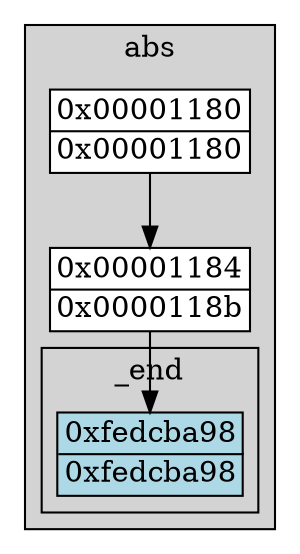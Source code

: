 digraph G {
node[fillcolor=white style="filled,solid" shape=none margin=0];
"0x00001180" -> "0x00001184";
"0x00001184" -> "0xfedcba98_0x0000118b";
subgraph "cluster_abs" {
  style="filled,solid";
  color=black;
  fillcolor=lightgrey;
  label="abs";"0x00001184" [label=<<TABLE BORDER="1" CELLBORDER="0" CELLSPACING="0"><TR><TD>0x00001184</TD></TR><HR/><TR><TD>0x0000118b</TD></TR></TABLE>>];
  "0x00001180" [label=<<TABLE BORDER="1" CELLBORDER="0" CELLSPACING="0"><TR><TD>0x00001180</TD></TR><HR/><TR><TD>0x00001180</TD></TR></TABLE>>];
  subgraph "cluster__end_0x0000118b" {
    style="filled,solid";
    color=black;
    fillcolor=lightgrey;
    label="_end";"0xfedcba98_0x0000118b" [label=<<TABLE BORDER="1" CELLBORDER="0" CELLSPACING="0"><TR><TD>0xfedcba98</TD></TR><HR/><TR><TD>0xfedcba98</TD></TR></TABLE>> fillcolor=lightblue];
    }
}

}